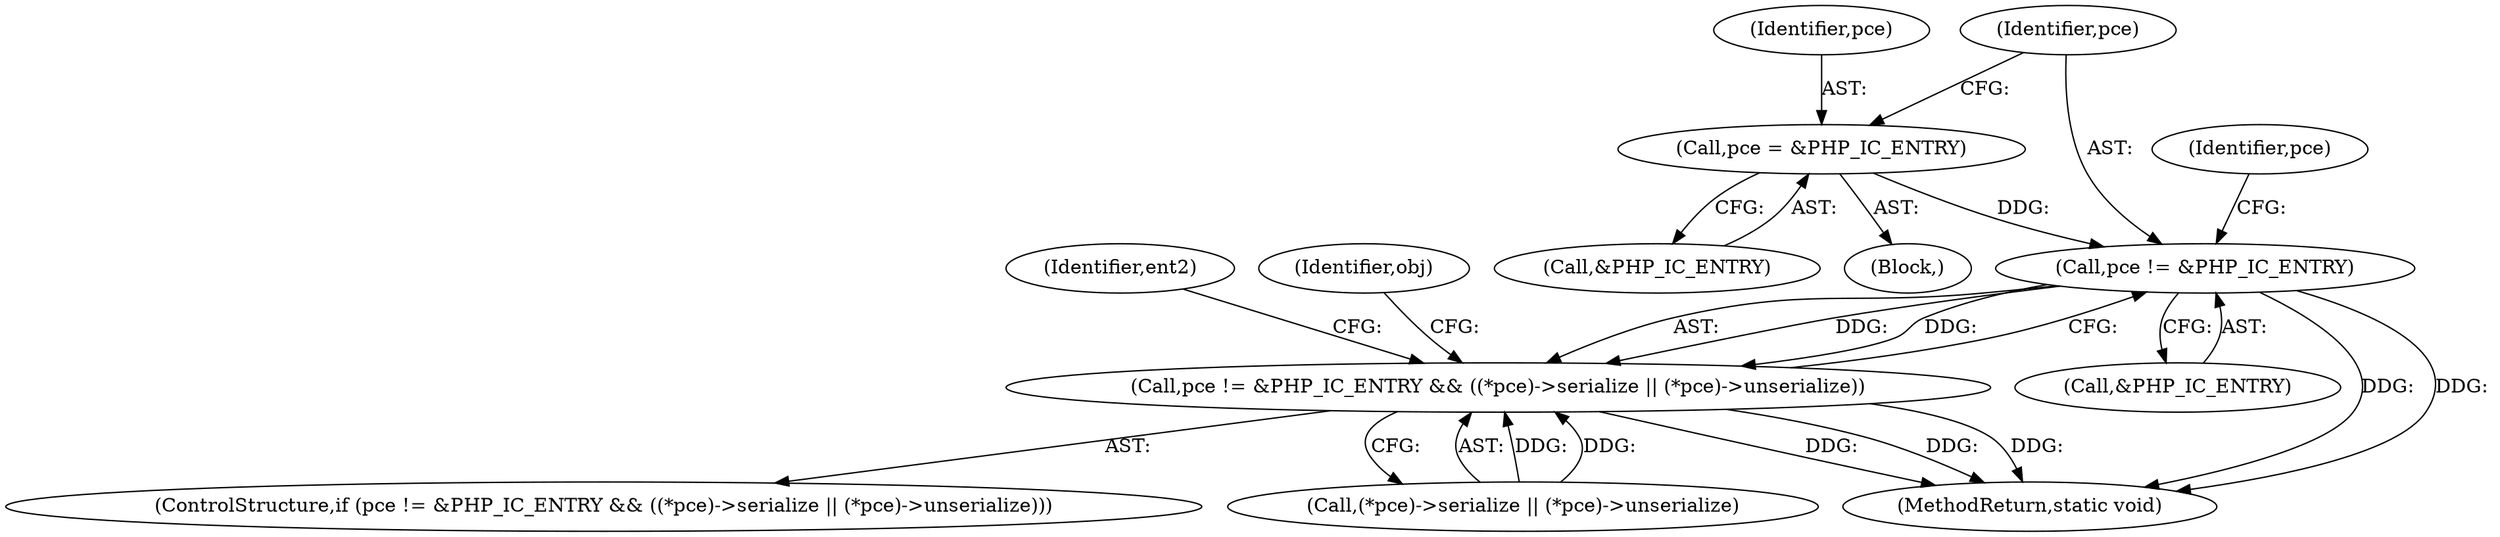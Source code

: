 digraph "0_php-src_6045de69c7dedcba3eadf7c4bba424b19c81d00d_0@pointer" {
"1000425" [label="(Call,pce != &PHP_IC_ENTRY)"];
"1000419" [label="(Call,pce = &PHP_IC_ENTRY)"];
"1000424" [label="(Call,pce != &PHP_IC_ENTRY && ((*pce)->serialize || (*pce)->unserialize))"];
"1000441" [label="(Identifier,ent2)"];
"1000427" [label="(Call,&PHP_IC_ENTRY)"];
"1000424" [label="(Call,pce != &PHP_IC_ENTRY && ((*pce)->serialize || (*pce)->unserialize))"];
"1000419" [label="(Call,pce = &PHP_IC_ENTRY)"];
"1000421" [label="(Call,&PHP_IC_ENTRY)"];
"1000429" [label="(Call,(*pce)->serialize || (*pce)->unserialize)"];
"1000423" [label="(ControlStructure,if (pce != &PHP_IC_ENTRY && ((*pce)->serialize || (*pce)->unserialize)))"];
"1000432" [label="(Identifier,pce)"];
"1000447" [label="(Identifier,obj)"];
"1000420" [label="(Identifier,pce)"];
"1000425" [label="(Call,pce != &PHP_IC_ENTRY)"];
"1000603" [label="(MethodReturn,static void)"];
"1000426" [label="(Identifier,pce)"];
"1000415" [label="(Block,)"];
"1000425" -> "1000424"  [label="AST: "];
"1000425" -> "1000427"  [label="CFG: "];
"1000426" -> "1000425"  [label="AST: "];
"1000427" -> "1000425"  [label="AST: "];
"1000432" -> "1000425"  [label="CFG: "];
"1000424" -> "1000425"  [label="CFG: "];
"1000425" -> "1000603"  [label="DDG: "];
"1000425" -> "1000603"  [label="DDG: "];
"1000425" -> "1000424"  [label="DDG: "];
"1000425" -> "1000424"  [label="DDG: "];
"1000419" -> "1000425"  [label="DDG: "];
"1000419" -> "1000415"  [label="AST: "];
"1000419" -> "1000421"  [label="CFG: "];
"1000420" -> "1000419"  [label="AST: "];
"1000421" -> "1000419"  [label="AST: "];
"1000426" -> "1000419"  [label="CFG: "];
"1000424" -> "1000423"  [label="AST: "];
"1000424" -> "1000429"  [label="CFG: "];
"1000429" -> "1000424"  [label="AST: "];
"1000441" -> "1000424"  [label="CFG: "];
"1000447" -> "1000424"  [label="CFG: "];
"1000424" -> "1000603"  [label="DDG: "];
"1000424" -> "1000603"  [label="DDG: "];
"1000424" -> "1000603"  [label="DDG: "];
"1000429" -> "1000424"  [label="DDG: "];
"1000429" -> "1000424"  [label="DDG: "];
}
